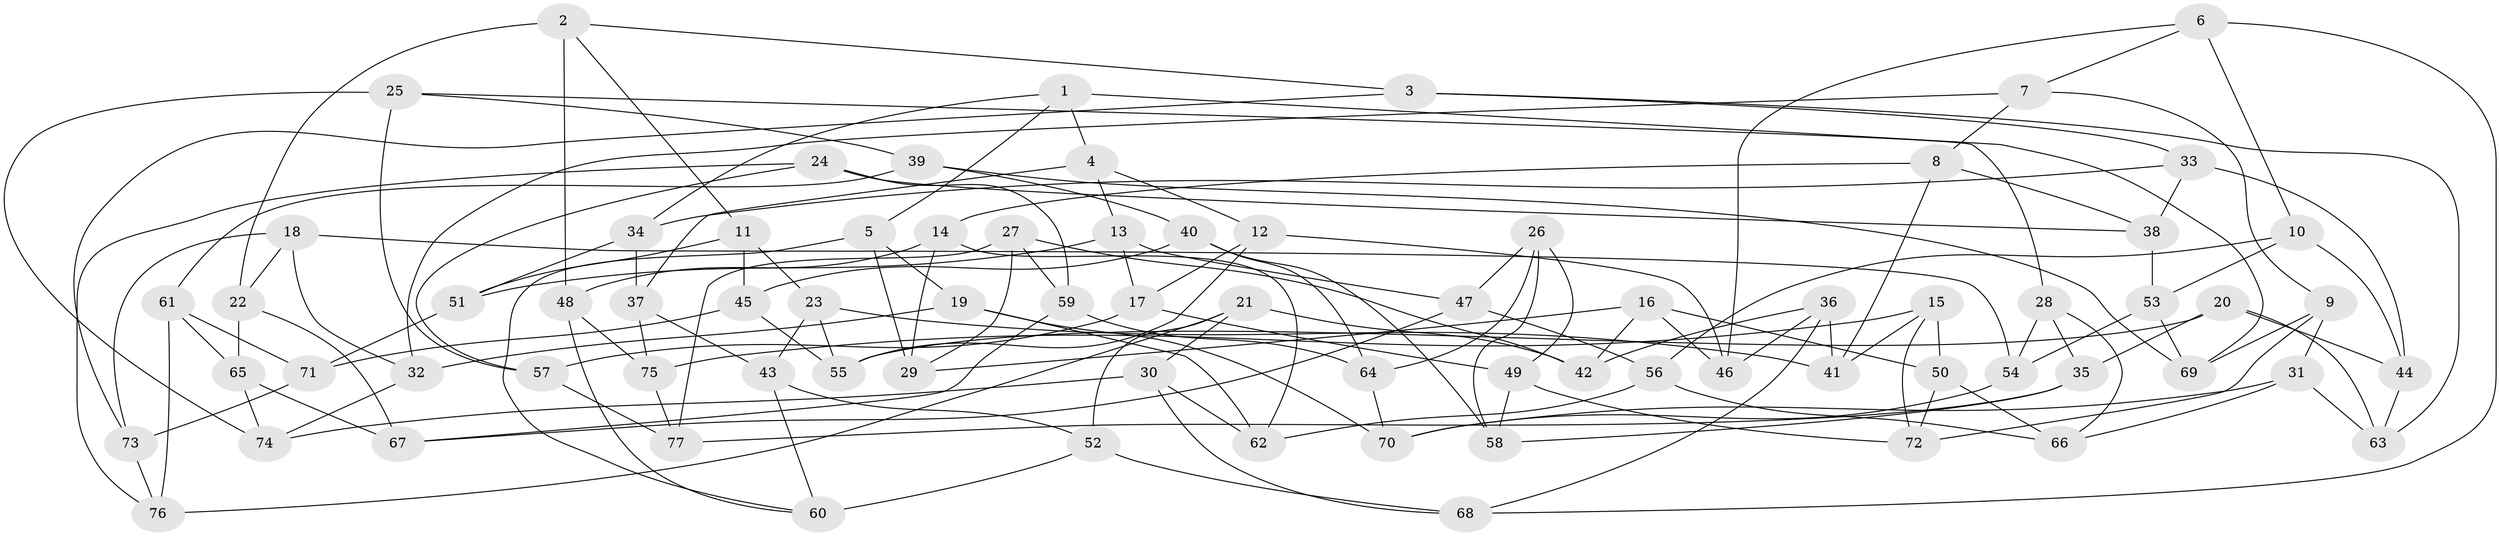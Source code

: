 // coarse degree distribution, {7: 0.24, 5: 0.28, 4: 0.12, 6: 0.08, 8: 0.24, 9: 0.04}
// Generated by graph-tools (version 1.1) at 2025/38/03/04/25 23:38:16]
// undirected, 77 vertices, 154 edges
graph export_dot {
  node [color=gray90,style=filled];
  1;
  2;
  3;
  4;
  5;
  6;
  7;
  8;
  9;
  10;
  11;
  12;
  13;
  14;
  15;
  16;
  17;
  18;
  19;
  20;
  21;
  22;
  23;
  24;
  25;
  26;
  27;
  28;
  29;
  30;
  31;
  32;
  33;
  34;
  35;
  36;
  37;
  38;
  39;
  40;
  41;
  42;
  43;
  44;
  45;
  46;
  47;
  48;
  49;
  50;
  51;
  52;
  53;
  54;
  55;
  56;
  57;
  58;
  59;
  60;
  61;
  62;
  63;
  64;
  65;
  66;
  67;
  68;
  69;
  70;
  71;
  72;
  73;
  74;
  75;
  76;
  77;
  1 -- 34;
  1 -- 4;
  1 -- 69;
  1 -- 5;
  2 -- 3;
  2 -- 22;
  2 -- 11;
  2 -- 48;
  3 -- 63;
  3 -- 33;
  3 -- 73;
  4 -- 37;
  4 -- 13;
  4 -- 12;
  5 -- 60;
  5 -- 29;
  5 -- 19;
  6 -- 68;
  6 -- 10;
  6 -- 46;
  6 -- 7;
  7 -- 8;
  7 -- 32;
  7 -- 9;
  8 -- 38;
  8 -- 14;
  8 -- 41;
  9 -- 72;
  9 -- 69;
  9 -- 31;
  10 -- 53;
  10 -- 56;
  10 -- 44;
  11 -- 45;
  11 -- 51;
  11 -- 23;
  12 -- 46;
  12 -- 17;
  12 -- 55;
  13 -- 47;
  13 -- 51;
  13 -- 17;
  14 -- 48;
  14 -- 29;
  14 -- 62;
  15 -- 75;
  15 -- 41;
  15 -- 72;
  15 -- 50;
  16 -- 29;
  16 -- 46;
  16 -- 42;
  16 -- 50;
  17 -- 49;
  17 -- 57;
  18 -- 22;
  18 -- 32;
  18 -- 54;
  18 -- 73;
  19 -- 32;
  19 -- 70;
  19 -- 62;
  20 -- 35;
  20 -- 63;
  20 -- 44;
  20 -- 55;
  21 -- 42;
  21 -- 76;
  21 -- 52;
  21 -- 30;
  22 -- 65;
  22 -- 67;
  23 -- 41;
  23 -- 55;
  23 -- 43;
  24 -- 38;
  24 -- 59;
  24 -- 76;
  24 -- 57;
  25 -- 39;
  25 -- 74;
  25 -- 57;
  25 -- 28;
  26 -- 47;
  26 -- 49;
  26 -- 64;
  26 -- 58;
  27 -- 29;
  27 -- 59;
  27 -- 77;
  27 -- 42;
  28 -- 66;
  28 -- 54;
  28 -- 35;
  30 -- 68;
  30 -- 62;
  30 -- 74;
  31 -- 70;
  31 -- 63;
  31 -- 66;
  32 -- 74;
  33 -- 44;
  33 -- 34;
  33 -- 38;
  34 -- 37;
  34 -- 51;
  35 -- 58;
  35 -- 77;
  36 -- 46;
  36 -- 42;
  36 -- 68;
  36 -- 41;
  37 -- 75;
  37 -- 43;
  38 -- 53;
  39 -- 40;
  39 -- 61;
  39 -- 69;
  40 -- 58;
  40 -- 64;
  40 -- 45;
  43 -- 60;
  43 -- 52;
  44 -- 63;
  45 -- 71;
  45 -- 55;
  47 -- 56;
  47 -- 67;
  48 -- 60;
  48 -- 75;
  49 -- 72;
  49 -- 58;
  50 -- 66;
  50 -- 72;
  51 -- 71;
  52 -- 68;
  52 -- 60;
  53 -- 54;
  53 -- 69;
  54 -- 70;
  56 -- 66;
  56 -- 62;
  57 -- 77;
  59 -- 64;
  59 -- 67;
  61 -- 76;
  61 -- 71;
  61 -- 65;
  64 -- 70;
  65 -- 74;
  65 -- 67;
  71 -- 73;
  73 -- 76;
  75 -- 77;
}
